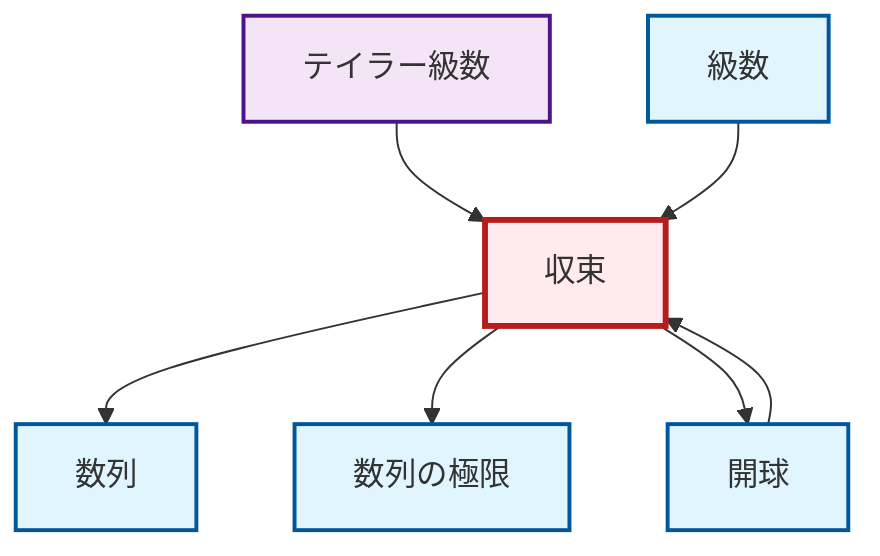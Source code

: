 graph TD
    classDef definition fill:#e1f5fe,stroke:#01579b,stroke-width:2px
    classDef theorem fill:#f3e5f5,stroke:#4a148c,stroke-width:2px
    classDef axiom fill:#fff3e0,stroke:#e65100,stroke-width:2px
    classDef example fill:#e8f5e9,stroke:#1b5e20,stroke-width:2px
    classDef current fill:#ffebee,stroke:#b71c1c,stroke-width:3px
    def-convergence["収束"]:::definition
    def-limit["数列の極限"]:::definition
    def-open-ball["開球"]:::definition
    thm-taylor-series["テイラー級数"]:::theorem
    def-sequence["数列"]:::definition
    def-series["級数"]:::definition
    def-convergence --> def-sequence
    thm-taylor-series --> def-convergence
    def-open-ball --> def-convergence
    def-convergence --> def-limit
    def-convergence --> def-open-ball
    def-series --> def-convergence
    class def-convergence current